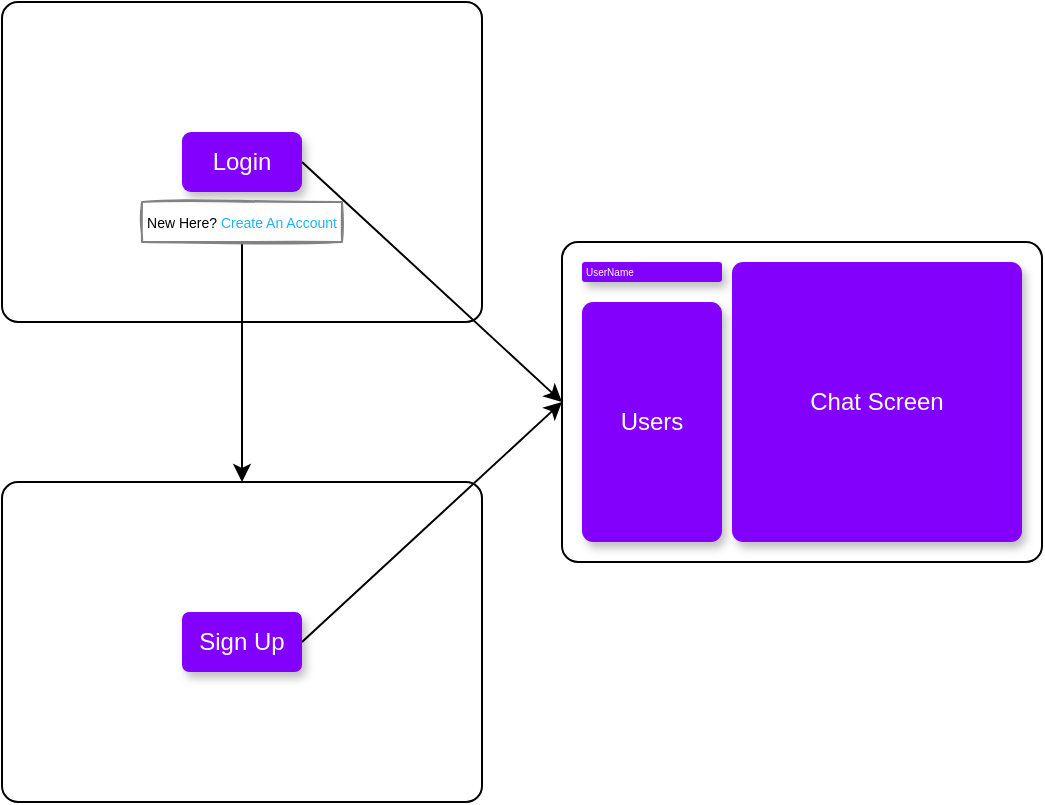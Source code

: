 <mxfile>
    <diagram id="HYUB20g4tRuGd1ExBshy" name="Page-1">
        <mxGraphModel dx="781" dy="455" grid="1" gridSize="10" guides="1" tooltips="1" connect="1" arrows="1" fold="1" page="1" pageScale="1" pageWidth="1500" pageHeight="1000" background="none" math="0" shadow="0">
            <root>
                <mxCell id="0"/>
                <mxCell id="1" parent="0"/>
                <mxCell id="3" value="" style="rounded=1;whiteSpace=wrap;html=1;arcSize=5;" vertex="1" parent="1">
                    <mxGeometry width="240" height="160" as="geometry"/>
                </mxCell>
                <mxCell id="5" value="" style="whiteSpace=wrap;html=1;rounded=1;arcSize=5;" vertex="1" parent="1">
                    <mxGeometry y="240" width="240" height="160" as="geometry"/>
                </mxCell>
                <mxCell id="22" style="edgeStyle=none;html=1;exitX=1;exitY=0.5;exitDx=0;exitDy=0;fontSize=7;fontColor=#1CB3FF;entryX=0;entryY=0.5;entryDx=0;entryDy=0;" edge="1" parent="1" source="7" target="9">
                    <mxGeometry relative="1" as="geometry"/>
                </mxCell>
                <mxCell id="7" value="Login" style="text;html=1;strokeColor=none;fillColor=#8300fd;align=center;verticalAlign=middle;whiteSpace=wrap;rounded=1;fontColor=#ffffff;shadow=1;" vertex="1" parent="1">
                    <mxGeometry x="90" y="65" width="60" height="30" as="geometry"/>
                </mxCell>
                <mxCell id="19" value="" style="edgeStyle=none;html=1;exitX=1;exitY=0.5;exitDx=0;exitDy=0;entryX=0;entryY=0.5;entryDx=0;entryDy=0;" edge="1" parent="1" source="8" target="9">
                    <mxGeometry relative="1" as="geometry">
                        <mxPoint x="280" y="320" as="targetPoint"/>
                    </mxGeometry>
                </mxCell>
                <mxCell id="8" value="Sign Up" style="text;html=1;strokeColor=none;fillColor=#8300fd;align=center;verticalAlign=middle;whiteSpace=wrap;rounded=1;fontColor=#ffffff;arcSize=12;glass=0;shadow=1;sketch=0;" vertex="1" parent="1">
                    <mxGeometry x="90" y="305" width="60" height="30" as="geometry"/>
                </mxCell>
                <mxCell id="21" style="edgeStyle=none;html=1;exitX=0.5;exitY=1;exitDx=0;exitDy=0;fontSize=7;fontColor=#1CB3FF;entryX=0.5;entryY=0;entryDx=0;entryDy=0;" edge="1" parent="1" source="20" target="5">
                    <mxGeometry relative="1" as="geometry"/>
                </mxCell>
                <mxCell id="20" value="&lt;font style=&quot;font-size: 7px&quot;&gt;New Here? &lt;font color=&quot;#1cb3ff&quot;&gt;Create An Account&lt;/font&gt;&lt;/font&gt;" style="text;html=1;strokeColor=#828282;fillColor=none;align=center;verticalAlign=middle;whiteSpace=wrap;rounded=0;shadow=0;glass=0;sketch=1;strokeWidth=1;spacing=3;spacingBottom=2;" vertex="1" parent="1">
                    <mxGeometry x="70" y="100" width="100" height="20" as="geometry"/>
                </mxCell>
                <mxCell id="26" value="" style="group;spacingBottom=2;" vertex="1" connectable="0" parent="1">
                    <mxGeometry x="280" y="120" width="240" height="160" as="geometry"/>
                </mxCell>
                <mxCell id="9" value="" style="whiteSpace=wrap;html=1;rounded=1;arcSize=5;" vertex="1" parent="26">
                    <mxGeometry width="240" height="160" as="geometry"/>
                </mxCell>
                <mxCell id="13" value="Users" style="text;html=1;strokeColor=none;fillColor=#8300fd;align=center;verticalAlign=middle;whiteSpace=wrap;rounded=1;fontColor=#ffffff;shadow=1;arcSize=8;spacingTop=0;" vertex="1" parent="26">
                    <mxGeometry x="10" y="30" width="70" height="120" as="geometry"/>
                </mxCell>
                <mxCell id="24" value="Chat Screen" style="text;html=1;strokeColor=none;fillColor=#8300fd;align=center;verticalAlign=middle;whiteSpace=wrap;rounded=1;fontColor=#ffffff;shadow=1;arcSize=4;" vertex="1" parent="26">
                    <mxGeometry x="85" y="10" width="145" height="140" as="geometry"/>
                </mxCell>
                <mxCell id="25" value="&lt;font style=&quot;font-size: 5px&quot;&gt;UserName&lt;/font&gt;" style="text;html=1;strokeColor=none;fillColor=#8300fd;align=left;verticalAlign=middle;whiteSpace=wrap;rounded=1;fontColor=#ffffff;shadow=1;arcSize=15;spacingBottom=2;spacingTop=-2;" vertex="1" parent="26">
                    <mxGeometry x="10" y="10" width="70" height="10" as="geometry"/>
                </mxCell>
            </root>
        </mxGraphModel>
    </diagram>
</mxfile>